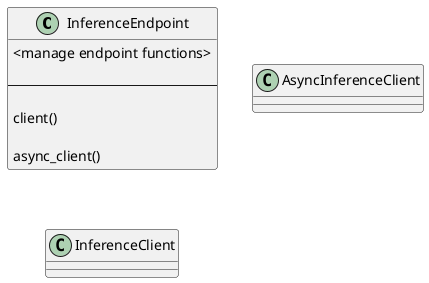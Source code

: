 ' https://huggingface.co/docs/huggingface_hub/v0.20.2/en/package_reference/inference_endpoints#huggingface_hub.InferenceEndpoint

@startuml

class InferenceEndpoint {
    <manage endpoint functions>

    ---

    client()

    async_client()
}

class AsyncInferenceClient{}

class InferenceClient{}


@enduml